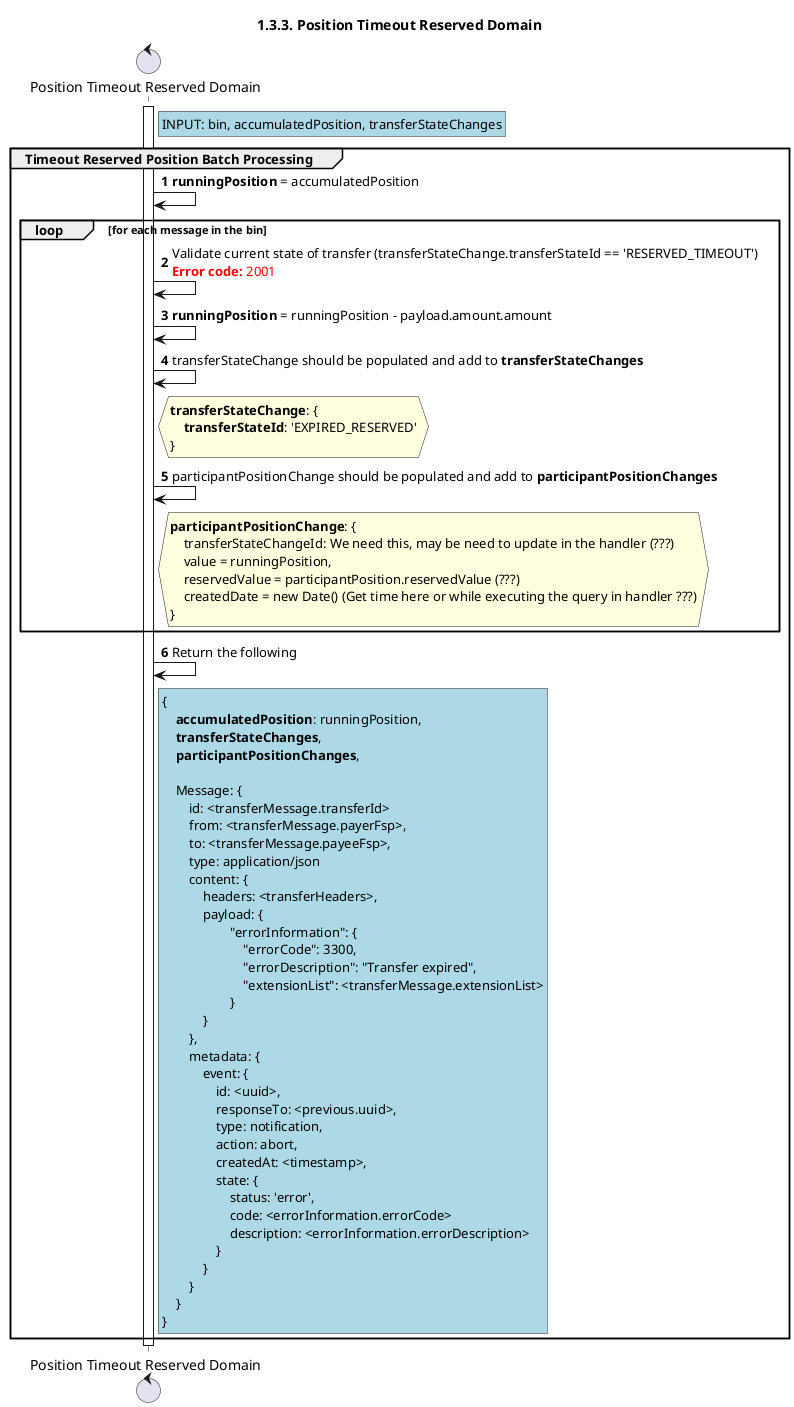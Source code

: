 /'*****
 License
 --------------
 Copyright © 2017 Bill & Melinda Gates Foundation
 The Mojaloop files are made available by the Bill & Melinda Gates Foundation under the Apache License, Version 2.0 (the "License") and you may not use these files except in compliance with the License. You may obtain a copy of the License at
 http://www.apache.org/licenses/LICENSE-2.0
 Unless required by applicable law or agreed to in writing, the Mojaloop files are distributed on an "AS IS" BASIS, WITHOUT WARRANTIES OR CONDITIONS OF ANY KIND, either express or implied. See the License for the specific language governing permissions and limitations under the License.
 Contributors
 --------------
 This is the official list of the Mojaloop project contributors for this file.
 Names of the original copyright holders (individuals or organizations)
 should be listed with a '*' in the first column. People who have
 contributed from an organization can be listed under the organization
 that actually holds the copyright for their contributions (see the
 Gates Foundation organization for an example). Those individuals should have
 their names indented and be marked with a '-'. Email address can be added
 optionally within square brackets <email>.
 * Gates Foundation
 - Name Surname <name.surname@gatesfoundation.com>

 * Rajiv Mothilal <rajiv.mothilal@modusbox.com>
 * Georgi Georgiev <georgi.georgiev@modusbox.com>
 * Sam Kummary <sam@modusbox.com>
 * Vijay Kumar <vijaya.guthi@infitx.com>
 -------------
 ******'/

@startuml
' declate title
title 1.3.3. Position Timeout Reserved Domain

autonumber

' Actor Keys:
'   boundary - APIs/Interfaces, etc
'   collections - Kafka Topics
'   control - Kafka Consumers
'   entity - Database Access Objects
'   database - Database Persistence Store

' declare actors
control "Position Timeout Reserved Domain" as DOMAIN_POSITION_TIMEOUT_RESERVED

' start flow
activate DOMAIN_POSITION_TIMEOUT_RESERVED
rnote right of DOMAIN_POSITION_TIMEOUT_RESERVED #lightblue
    INPUT: bin, accumulatedPosition, transferStateChanges
end note
group Timeout Reserved Position Batch Processing
    DOMAIN_POSITION_TIMEOUT_RESERVED -> DOMAIN_POSITION_TIMEOUT_RESERVED: **runningPosition** = accumulatedPosition
    loop for each message in the bin
        DOMAIN_POSITION_TIMEOUT_RESERVED -> DOMAIN_POSITION_TIMEOUT_RESERVED: Validate current state of transfer (transferStateChange.transferStateId == 'RESERVED_TIMEOUT')\n<color #FF0000><b>Error code:</b> 2001</color>
        DOMAIN_POSITION_TIMEOUT_RESERVED -> DOMAIN_POSITION_TIMEOUT_RESERVED: **runningPosition** = runningPosition - payload.amount.amount
        DOMAIN_POSITION_TIMEOUT_RESERVED -> DOMAIN_POSITION_TIMEOUT_RESERVED: transferStateChange should be populated and add to **transferStateChanges**
        hnote right of DOMAIN_POSITION_TIMEOUT_RESERVED #lightyellow
            **transferStateChange**: {
                **transferStateId**: 'EXPIRED_RESERVED'
            }
        end note
        DOMAIN_POSITION_TIMEOUT_RESERVED -> DOMAIN_POSITION_TIMEOUT_RESERVED: participantPositionChange should be populated and add to **participantPositionChanges**
        hnote right of DOMAIN_POSITION_TIMEOUT_RESERVED #lightyellow
            **participantPositionChange**: {
                transferStateChangeId: We need this, may be need to update in the handler (???)
                value = runningPosition,
                reservedValue = participantPosition.reservedValue (???)
                createdDate = new Date() (Get time here or while executing the query in handler ???)
            }
        end note
    end
    DOMAIN_POSITION_TIMEOUT_RESERVED -> DOMAIN_POSITION_TIMEOUT_RESERVED: Return the following
    rnote right of DOMAIN_POSITION_TIMEOUT_RESERVED #lightblue
    {
        **accumulatedPosition**: runningPosition,
        **transferStateChanges**,
        **participantPositionChanges**,

        Message: {
            id: <transferMessage.transferId>
            from: <transferMessage.payerFsp>,
            to: <transferMessage.payeeFsp>,
            type: application/json
            content: {
                headers: <transferHeaders>,
                payload: {
                        "errorInformation": {
                            "errorCode": 3300,
                            "errorDescription": "Transfer expired",
                            "extensionList": <transferMessage.extensionList>
                        }
                }
            },
            metadata: {
                event: {
                    id: <uuid>,
                    responseTo: <previous.uuid>,
                    type: notification,
                    action: abort,
                    createdAt: <timestamp>,
                    state: {
                        status: 'error',
                        code: <errorInformation.errorCode>
                        description: <errorInformation.errorDescription>
                    }
                }
            }
        }
    }   
    end note
end
deactivate DOMAIN_POSITION_TIMEOUT_RESERVED
@enduml
